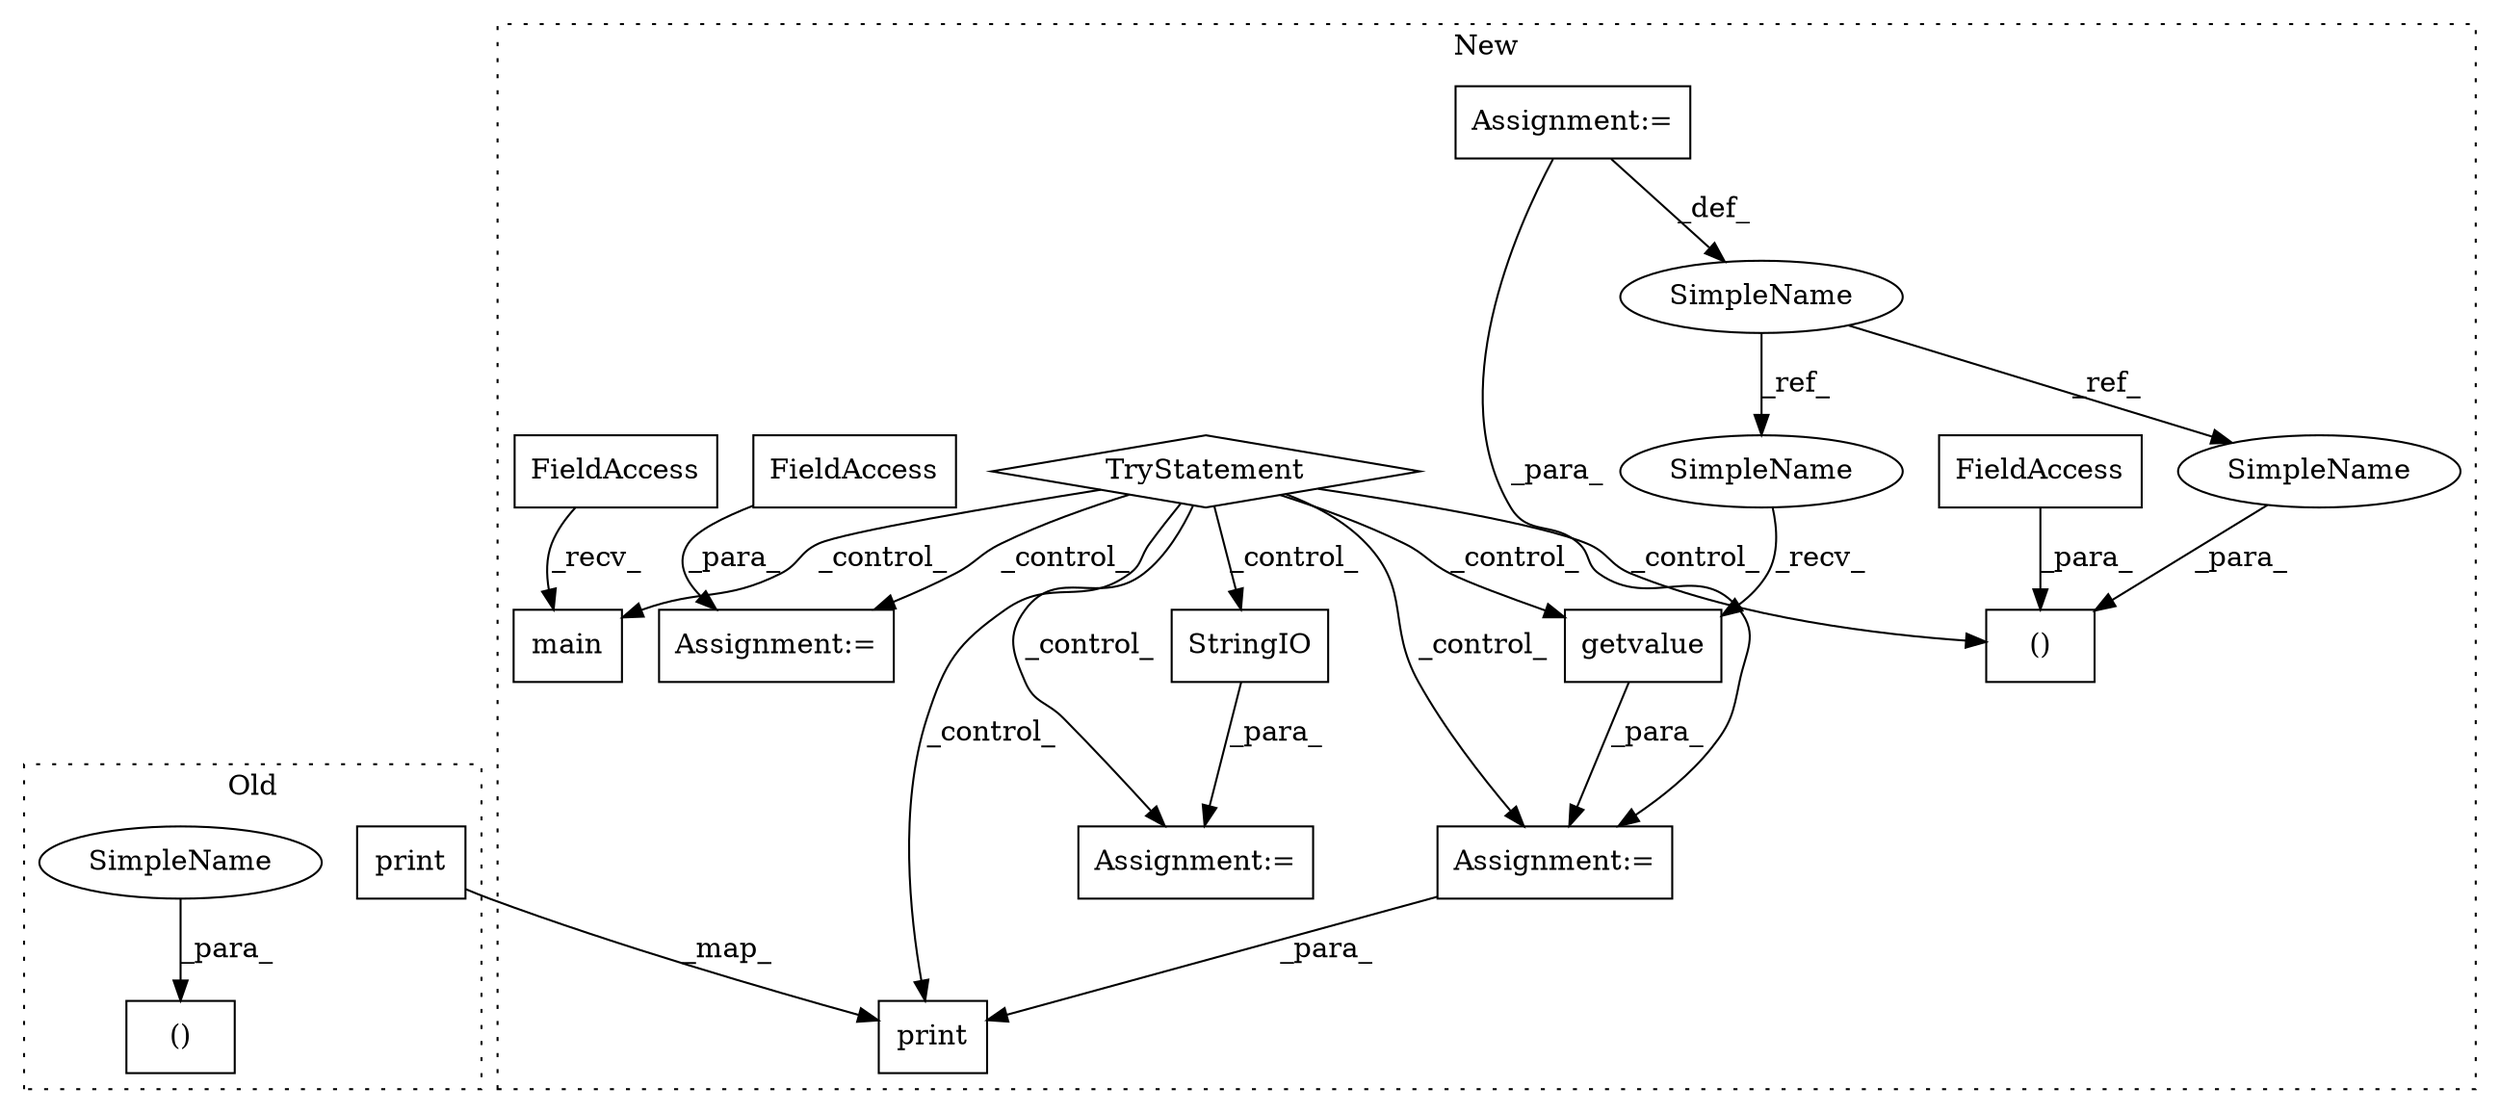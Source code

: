 digraph G {
subgraph cluster0 {
1 [label="()" a="106" s="11561" l="19" shape="box"];
11 [label="print" a="32" s="11603,11612" l="6,1" shape="box"];
17 [label="SimpleName" a="42" s="11577" l="3" shape="ellipse"];
label = "Old";
style="dotted";
}
subgraph cluster1 {
2 [label="getvalue" a="32" s="12463" l="10" shape="box"];
3 [label="Assignment:=" a="7" s="11352" l="8" shape="box"];
4 [label="()" a="106" s="12238" l="31" shape="box"];
5 [label="FieldAccess" a="22" s="12259" l="10" shape="box"];
6 [label="TryStatement" a="54" s="12161" l="4" shape="diamond"];
7 [label="main" a="32" s="12382,12410" l="5,1" shape="box"];
8 [label="SimpleName" a="42" s="11352" l="8" shape="ellipse"];
9 [label="FieldAccess" a="22" s="12347" l="4" shape="box"];
10 [label="Assignment:=" a="7" s="12327" l="2" shape="box"];
12 [label="print" a="32" s="12481,12490" l="6,1" shape="box"];
13 [label="Assignment:=" a="7" s="12183" l="1" shape="box"];
14 [label="FieldAccess" a="22" s="12184" l="10" shape="box"];
15 [label="Assignment:=" a="7" s="12453" l="1" shape="box"];
16 [label="StringIO" a="32" s="12329" l="10" shape="box"];
18 [label="SimpleName" a="42" s="12238" l="8" shape="ellipse"];
19 [label="SimpleName" a="42" s="12454" l="8" shape="ellipse"];
label = "New";
style="dotted";
}
2 -> 15 [label="_para_"];
3 -> 8 [label="_def_"];
3 -> 15 [label="_para_"];
5 -> 4 [label="_para_"];
6 -> 4 [label="_control_"];
6 -> 15 [label="_control_"];
6 -> 16 [label="_control_"];
6 -> 2 [label="_control_"];
6 -> 10 [label="_control_"];
6 -> 13 [label="_control_"];
6 -> 12 [label="_control_"];
6 -> 7 [label="_control_"];
8 -> 19 [label="_ref_"];
8 -> 18 [label="_ref_"];
9 -> 7 [label="_recv_"];
11 -> 12 [label="_map_"];
14 -> 13 [label="_para_"];
15 -> 12 [label="_para_"];
16 -> 10 [label="_para_"];
17 -> 1 [label="_para_"];
18 -> 4 [label="_para_"];
19 -> 2 [label="_recv_"];
}